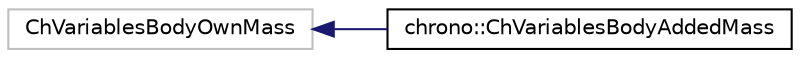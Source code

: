 digraph "Graphical Class Hierarchy"
{
 // LATEX_PDF_SIZE
  edge [fontname="Helvetica",fontsize="10",labelfontname="Helvetica",labelfontsize="10"];
  node [fontname="Helvetica",fontsize="10",shape=record];
  rankdir="LR";
  Node350 [label="ChVariablesBodyOwnMass",height=0.2,width=0.4,color="grey75", fillcolor="white", style="filled",tooltip=" "];
  Node350 -> Node0 [dir="back",color="midnightblue",fontsize="10",style="solid",fontname="Helvetica"];
  Node0 [label="chrono::ChVariablesBodyAddedMass",height=0.2,width=0.4,color="black", fillcolor="white", style="filled",URL="$classchrono_1_1ChVariablesBodyAddedMass.html",tooltip=" "];
}
